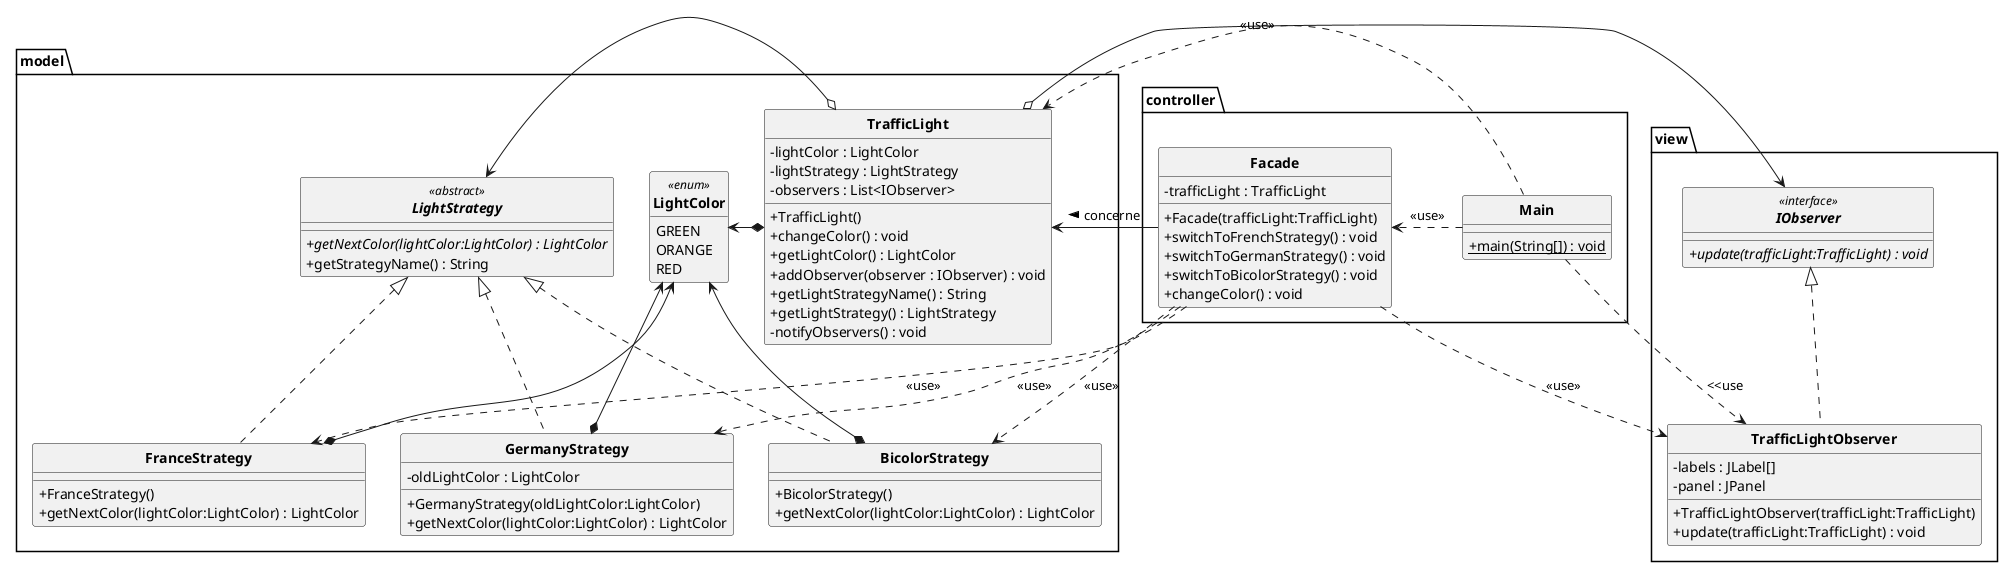 @startuml
'https://plantuml.com/class-diagram

skinparam style strictuml
skinparam classAttributeIconSize 0
skinparam classFontStyle Bold
hide enum methods

package model
{
    enum LightColor <<enum>>
    {
        GREEN
        ORANGE
        RED
    }

    abstract class LightStrategy <<abstract>>
    {
        + {abstract} getNextColor(lightColor:LightColor) : LightColor
        + getStrategyName() : String
    }

    class TrafficLight
    {
        - lightColor : LightColor
        - lightStrategy : LightStrategy
        - observers : List<IObserver>

        + TrafficLight()
        + changeColor() : void
        + getLightColor() : LightColor
        + addObserver(observer : IObserver) : void
        + getLightStrategyName() : String
        + getLightStrategy() : LightStrategy
        - notifyObservers() : void
    }

    class FranceStrategy implements LightStrategy
    {
        + FranceStrategy()
        + getNextColor(lightColor:LightColor) : LightColor
    }

    class GermanyStrategy implements LightStrategy
    {
        - oldLightColor : LightColor
        + GermanyStrategy(oldLightColor:LightColor)
        + getNextColor(lightColor:LightColor) : LightColor
    }

    class BicolorStrategy implements LightStrategy
    {
        + BicolorStrategy()
        + getNextColor(lightColor:LightColor) : LightColor
    }
}

package controller
{
    class Main
    {
        + {static} main(String[]) : void
    }

    class Facade
    {
        - trafficLight : TrafficLight
        + Facade(trafficLight:TrafficLight)
        + switchToFrenchStrategy() : void
        + switchToGermanStrategy() : void
        + switchToBicolorStrategy() : void
        + changeColor() : void
    }
}

package view
{
    class TrafficLightObserver implements IObserver
    {
        - labels : JLabel[]
        - panel : JPanel

        + TrafficLightObserver(trafficLight:TrafficLight)
        + update(trafficLight:TrafficLight) : void
    }

    interface IObserver <<interface>>
    {
        + {abstract} update(trafficLight:TrafficLight) : void
    }
}

TrafficLight o-left> LightStrategy
TrafficLight *-> LightColor

GermanyStrategy *-up-> LightColor
FranceStrategy *-up-> LightColor
BicolorStrategy *-up-> LightColor

TrafficLight o-> IObserver
Facade .> TrafficLightObserver : <<use>>
Facade .> FranceStrategy : <<use>>
Facade .> GermanyStrategy : <<use>>
Facade .> BicolorStrategy : <<use>>
Main .> Facade : <<use>>
Main .> TrafficLight : <<use>>
Main .> TrafficLightObserver : <<use
Facade -> TrafficLight : > concerne

@enduml